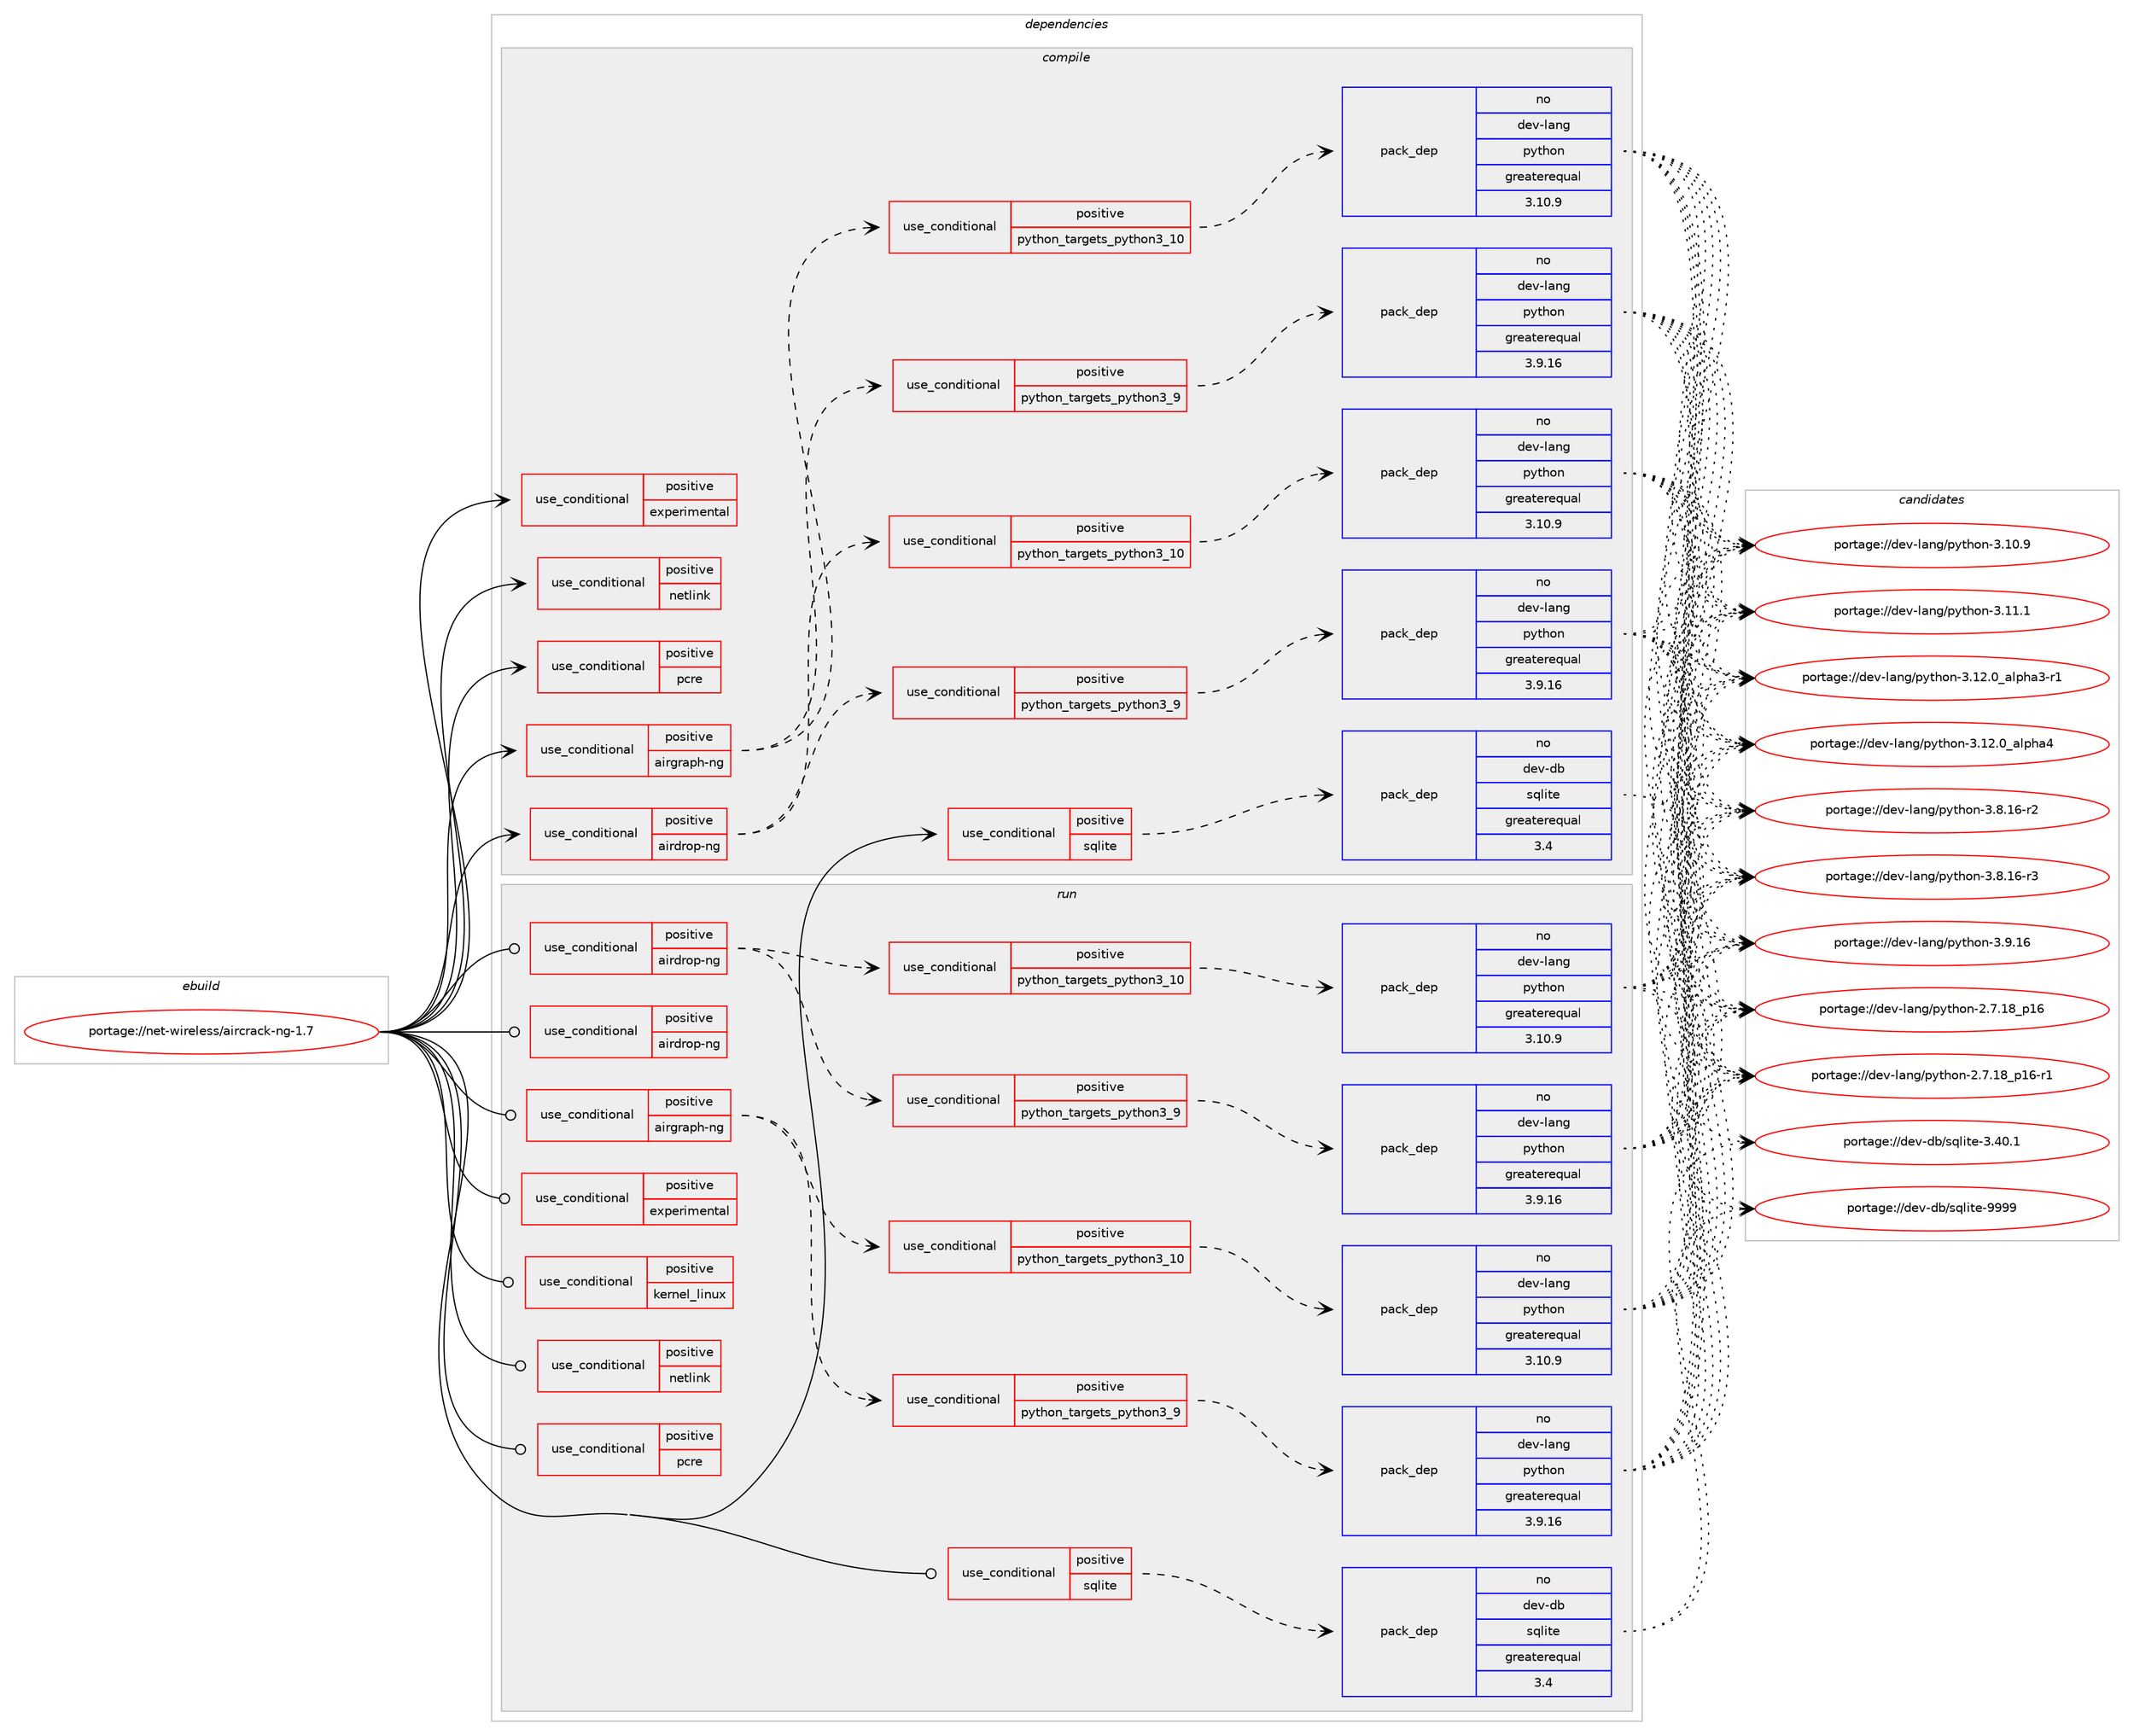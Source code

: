 digraph prolog {

# *************
# Graph options
# *************

newrank=true;
concentrate=true;
compound=true;
graph [rankdir=LR,fontname=Helvetica,fontsize=10,ranksep=1.5];#, ranksep=2.5, nodesep=0.2];
edge  [arrowhead=vee];
node  [fontname=Helvetica,fontsize=10];

# **********
# The ebuild
# **********

subgraph cluster_leftcol {
color=gray;
rank=same;
label=<<i>ebuild</i>>;
id [label="portage://net-wireless/aircrack-ng-1.7", color=red, width=4, href="../net-wireless/aircrack-ng-1.7.svg"];
}

# ****************
# The dependencies
# ****************

subgraph cluster_midcol {
color=gray;
label=<<i>dependencies</i>>;
subgraph cluster_compile {
fillcolor="#eeeeee";
style=filled;
label=<<i>compile</i>>;
subgraph cond471 {
dependency854 [label=<<TABLE BORDER="0" CELLBORDER="1" CELLSPACING="0" CELLPADDING="4"><TR><TD ROWSPAN="3" CELLPADDING="10">use_conditional</TD></TR><TR><TD>positive</TD></TR><TR><TD>airdrop-ng</TD></TR></TABLE>>, shape=none, color=red];
subgraph cond472 {
dependency855 [label=<<TABLE BORDER="0" CELLBORDER="1" CELLSPACING="0" CELLPADDING="4"><TR><TD ROWSPAN="3" CELLPADDING="10">use_conditional</TD></TR><TR><TD>positive</TD></TR><TR><TD>python_targets_python3_9</TD></TR></TABLE>>, shape=none, color=red];
subgraph pack362 {
dependency856 [label=<<TABLE BORDER="0" CELLBORDER="1" CELLSPACING="0" CELLPADDING="4" WIDTH="220"><TR><TD ROWSPAN="6" CELLPADDING="30">pack_dep</TD></TR><TR><TD WIDTH="110">no</TD></TR><TR><TD>dev-lang</TD></TR><TR><TD>python</TD></TR><TR><TD>greaterequal</TD></TR><TR><TD>3.9.16</TD></TR></TABLE>>, shape=none, color=blue];
}
dependency855:e -> dependency856:w [weight=20,style="dashed",arrowhead="vee"];
}
dependency854:e -> dependency855:w [weight=20,style="dashed",arrowhead="vee"];
subgraph cond473 {
dependency857 [label=<<TABLE BORDER="0" CELLBORDER="1" CELLSPACING="0" CELLPADDING="4"><TR><TD ROWSPAN="3" CELLPADDING="10">use_conditional</TD></TR><TR><TD>positive</TD></TR><TR><TD>python_targets_python3_10</TD></TR></TABLE>>, shape=none, color=red];
subgraph pack363 {
dependency858 [label=<<TABLE BORDER="0" CELLBORDER="1" CELLSPACING="0" CELLPADDING="4" WIDTH="220"><TR><TD ROWSPAN="6" CELLPADDING="30">pack_dep</TD></TR><TR><TD WIDTH="110">no</TD></TR><TR><TD>dev-lang</TD></TR><TR><TD>python</TD></TR><TR><TD>greaterequal</TD></TR><TR><TD>3.10.9</TD></TR></TABLE>>, shape=none, color=blue];
}
dependency857:e -> dependency858:w [weight=20,style="dashed",arrowhead="vee"];
}
dependency854:e -> dependency857:w [weight=20,style="dashed",arrowhead="vee"];
}
id:e -> dependency854:w [weight=20,style="solid",arrowhead="vee"];
subgraph cond474 {
dependency859 [label=<<TABLE BORDER="0" CELLBORDER="1" CELLSPACING="0" CELLPADDING="4"><TR><TD ROWSPAN="3" CELLPADDING="10">use_conditional</TD></TR><TR><TD>positive</TD></TR><TR><TD>airgraph-ng</TD></TR></TABLE>>, shape=none, color=red];
subgraph cond475 {
dependency860 [label=<<TABLE BORDER="0" CELLBORDER="1" CELLSPACING="0" CELLPADDING="4"><TR><TD ROWSPAN="3" CELLPADDING="10">use_conditional</TD></TR><TR><TD>positive</TD></TR><TR><TD>python_targets_python3_9</TD></TR></TABLE>>, shape=none, color=red];
subgraph pack364 {
dependency861 [label=<<TABLE BORDER="0" CELLBORDER="1" CELLSPACING="0" CELLPADDING="4" WIDTH="220"><TR><TD ROWSPAN="6" CELLPADDING="30">pack_dep</TD></TR><TR><TD WIDTH="110">no</TD></TR><TR><TD>dev-lang</TD></TR><TR><TD>python</TD></TR><TR><TD>greaterequal</TD></TR><TR><TD>3.9.16</TD></TR></TABLE>>, shape=none, color=blue];
}
dependency860:e -> dependency861:w [weight=20,style="dashed",arrowhead="vee"];
}
dependency859:e -> dependency860:w [weight=20,style="dashed",arrowhead="vee"];
subgraph cond476 {
dependency862 [label=<<TABLE BORDER="0" CELLBORDER="1" CELLSPACING="0" CELLPADDING="4"><TR><TD ROWSPAN="3" CELLPADDING="10">use_conditional</TD></TR><TR><TD>positive</TD></TR><TR><TD>python_targets_python3_10</TD></TR></TABLE>>, shape=none, color=red];
subgraph pack365 {
dependency863 [label=<<TABLE BORDER="0" CELLBORDER="1" CELLSPACING="0" CELLPADDING="4" WIDTH="220"><TR><TD ROWSPAN="6" CELLPADDING="30">pack_dep</TD></TR><TR><TD WIDTH="110">no</TD></TR><TR><TD>dev-lang</TD></TR><TR><TD>python</TD></TR><TR><TD>greaterequal</TD></TR><TR><TD>3.10.9</TD></TR></TABLE>>, shape=none, color=blue];
}
dependency862:e -> dependency863:w [weight=20,style="dashed",arrowhead="vee"];
}
dependency859:e -> dependency862:w [weight=20,style="dashed",arrowhead="vee"];
}
id:e -> dependency859:w [weight=20,style="solid",arrowhead="vee"];
subgraph cond477 {
dependency864 [label=<<TABLE BORDER="0" CELLBORDER="1" CELLSPACING="0" CELLPADDING="4"><TR><TD ROWSPAN="3" CELLPADDING="10">use_conditional</TD></TR><TR><TD>positive</TD></TR><TR><TD>experimental</TD></TR></TABLE>>, shape=none, color=red];
# *** BEGIN UNKNOWN DEPENDENCY TYPE (TODO) ***
# dependency864 -> package_dependency(portage://net-wireless/aircrack-ng-1.7,install,no,sys-libs,zlib,none,[,,],[],[])
# *** END UNKNOWN DEPENDENCY TYPE (TODO) ***

}
id:e -> dependency864:w [weight=20,style="solid",arrowhead="vee"];
subgraph cond478 {
dependency865 [label=<<TABLE BORDER="0" CELLBORDER="1" CELLSPACING="0" CELLPADDING="4"><TR><TD ROWSPAN="3" CELLPADDING="10">use_conditional</TD></TR><TR><TD>positive</TD></TR><TR><TD>netlink</TD></TR></TABLE>>, shape=none, color=red];
# *** BEGIN UNKNOWN DEPENDENCY TYPE (TODO) ***
# dependency865 -> package_dependency(portage://net-wireless/aircrack-ng-1.7,install,no,dev-libs,libnl,none,[,,],[slot(3)],[])
# *** END UNKNOWN DEPENDENCY TYPE (TODO) ***

}
id:e -> dependency865:w [weight=20,style="solid",arrowhead="vee"];
subgraph cond479 {
dependency866 [label=<<TABLE BORDER="0" CELLBORDER="1" CELLSPACING="0" CELLPADDING="4"><TR><TD ROWSPAN="3" CELLPADDING="10">use_conditional</TD></TR><TR><TD>positive</TD></TR><TR><TD>pcre</TD></TR></TABLE>>, shape=none, color=red];
# *** BEGIN UNKNOWN DEPENDENCY TYPE (TODO) ***
# dependency866 -> package_dependency(portage://net-wireless/aircrack-ng-1.7,install,no,dev-libs,libpcre,none,[,,],[],[])
# *** END UNKNOWN DEPENDENCY TYPE (TODO) ***

}
id:e -> dependency866:w [weight=20,style="solid",arrowhead="vee"];
subgraph cond480 {
dependency867 [label=<<TABLE BORDER="0" CELLBORDER="1" CELLSPACING="0" CELLPADDING="4"><TR><TD ROWSPAN="3" CELLPADDING="10">use_conditional</TD></TR><TR><TD>positive</TD></TR><TR><TD>sqlite</TD></TR></TABLE>>, shape=none, color=red];
subgraph pack366 {
dependency868 [label=<<TABLE BORDER="0" CELLBORDER="1" CELLSPACING="0" CELLPADDING="4" WIDTH="220"><TR><TD ROWSPAN="6" CELLPADDING="30">pack_dep</TD></TR><TR><TD WIDTH="110">no</TD></TR><TR><TD>dev-db</TD></TR><TR><TD>sqlite</TD></TR><TR><TD>greaterequal</TD></TR><TR><TD>3.4</TD></TR></TABLE>>, shape=none, color=blue];
}
dependency867:e -> dependency868:w [weight=20,style="dashed",arrowhead="vee"];
}
id:e -> dependency867:w [weight=20,style="solid",arrowhead="vee"];
# *** BEGIN UNKNOWN DEPENDENCY TYPE (TODO) ***
# id -> package_dependency(portage://net-wireless/aircrack-ng-1.7,install,no,dev-libs,libbsd,none,[,,],[],[])
# *** END UNKNOWN DEPENDENCY TYPE (TODO) ***

# *** BEGIN UNKNOWN DEPENDENCY TYPE (TODO) ***
# id -> package_dependency(portage://net-wireless/aircrack-ng-1.7,install,no,dev-libs,openssl,none,[,,],[slot(0),equal],[])
# *** END UNKNOWN DEPENDENCY TYPE (TODO) ***

# *** BEGIN UNKNOWN DEPENDENCY TYPE (TODO) ***
# id -> package_dependency(portage://net-wireless/aircrack-ng-1.7,install,no,net-libs,libpcap,none,[,,],[],[])
# *** END UNKNOWN DEPENDENCY TYPE (TODO) ***

# *** BEGIN UNKNOWN DEPENDENCY TYPE (TODO) ***
# id -> package_dependency(portage://net-wireless/aircrack-ng-1.7,install,no,sys-apps,hwloc,none,[,,],[slot(0),equal],[])
# *** END UNKNOWN DEPENDENCY TYPE (TODO) ***

}
subgraph cluster_compileandrun {
fillcolor="#eeeeee";
style=filled;
label=<<i>compile and run</i>>;
}
subgraph cluster_run {
fillcolor="#eeeeee";
style=filled;
label=<<i>run</i>>;
subgraph cond481 {
dependency869 [label=<<TABLE BORDER="0" CELLBORDER="1" CELLSPACING="0" CELLPADDING="4"><TR><TD ROWSPAN="3" CELLPADDING="10">use_conditional</TD></TR><TR><TD>positive</TD></TR><TR><TD>airdrop-ng</TD></TR></TABLE>>, shape=none, color=red];
subgraph cond482 {
dependency870 [label=<<TABLE BORDER="0" CELLBORDER="1" CELLSPACING="0" CELLPADDING="4"><TR><TD ROWSPAN="3" CELLPADDING="10">use_conditional</TD></TR><TR><TD>positive</TD></TR><TR><TD>python_targets_python3_9</TD></TR></TABLE>>, shape=none, color=red];
subgraph pack367 {
dependency871 [label=<<TABLE BORDER="0" CELLBORDER="1" CELLSPACING="0" CELLPADDING="4" WIDTH="220"><TR><TD ROWSPAN="6" CELLPADDING="30">pack_dep</TD></TR><TR><TD WIDTH="110">no</TD></TR><TR><TD>dev-lang</TD></TR><TR><TD>python</TD></TR><TR><TD>greaterequal</TD></TR><TR><TD>3.9.16</TD></TR></TABLE>>, shape=none, color=blue];
}
dependency870:e -> dependency871:w [weight=20,style="dashed",arrowhead="vee"];
}
dependency869:e -> dependency870:w [weight=20,style="dashed",arrowhead="vee"];
subgraph cond483 {
dependency872 [label=<<TABLE BORDER="0" CELLBORDER="1" CELLSPACING="0" CELLPADDING="4"><TR><TD ROWSPAN="3" CELLPADDING="10">use_conditional</TD></TR><TR><TD>positive</TD></TR><TR><TD>python_targets_python3_10</TD></TR></TABLE>>, shape=none, color=red];
subgraph pack368 {
dependency873 [label=<<TABLE BORDER="0" CELLBORDER="1" CELLSPACING="0" CELLPADDING="4" WIDTH="220"><TR><TD ROWSPAN="6" CELLPADDING="30">pack_dep</TD></TR><TR><TD WIDTH="110">no</TD></TR><TR><TD>dev-lang</TD></TR><TR><TD>python</TD></TR><TR><TD>greaterequal</TD></TR><TR><TD>3.10.9</TD></TR></TABLE>>, shape=none, color=blue];
}
dependency872:e -> dependency873:w [weight=20,style="dashed",arrowhead="vee"];
}
dependency869:e -> dependency872:w [weight=20,style="dashed",arrowhead="vee"];
}
id:e -> dependency869:w [weight=20,style="solid",arrowhead="odot"];
subgraph cond484 {
dependency874 [label=<<TABLE BORDER="0" CELLBORDER="1" CELLSPACING="0" CELLPADDING="4"><TR><TD ROWSPAN="3" CELLPADDING="10">use_conditional</TD></TR><TR><TD>positive</TD></TR><TR><TD>airdrop-ng</TD></TR></TABLE>>, shape=none, color=red];
# *** BEGIN UNKNOWN DEPENDENCY TYPE (TODO) ***
# dependency874 -> package_dependency(portage://net-wireless/aircrack-ng-1.7,run,no,net-wireless,lorcon,none,[,,],[],[use(enable(python),none),use(optenable(python_targets_python3_9),negative),use(optenable(python_targets_python3_10),negative)])
# *** END UNKNOWN DEPENDENCY TYPE (TODO) ***

}
id:e -> dependency874:w [weight=20,style="solid",arrowhead="odot"];
subgraph cond485 {
dependency875 [label=<<TABLE BORDER="0" CELLBORDER="1" CELLSPACING="0" CELLPADDING="4"><TR><TD ROWSPAN="3" CELLPADDING="10">use_conditional</TD></TR><TR><TD>positive</TD></TR><TR><TD>airgraph-ng</TD></TR></TABLE>>, shape=none, color=red];
subgraph cond486 {
dependency876 [label=<<TABLE BORDER="0" CELLBORDER="1" CELLSPACING="0" CELLPADDING="4"><TR><TD ROWSPAN="3" CELLPADDING="10">use_conditional</TD></TR><TR><TD>positive</TD></TR><TR><TD>python_targets_python3_9</TD></TR></TABLE>>, shape=none, color=red];
subgraph pack369 {
dependency877 [label=<<TABLE BORDER="0" CELLBORDER="1" CELLSPACING="0" CELLPADDING="4" WIDTH="220"><TR><TD ROWSPAN="6" CELLPADDING="30">pack_dep</TD></TR><TR><TD WIDTH="110">no</TD></TR><TR><TD>dev-lang</TD></TR><TR><TD>python</TD></TR><TR><TD>greaterequal</TD></TR><TR><TD>3.9.16</TD></TR></TABLE>>, shape=none, color=blue];
}
dependency876:e -> dependency877:w [weight=20,style="dashed",arrowhead="vee"];
}
dependency875:e -> dependency876:w [weight=20,style="dashed",arrowhead="vee"];
subgraph cond487 {
dependency878 [label=<<TABLE BORDER="0" CELLBORDER="1" CELLSPACING="0" CELLPADDING="4"><TR><TD ROWSPAN="3" CELLPADDING="10">use_conditional</TD></TR><TR><TD>positive</TD></TR><TR><TD>python_targets_python3_10</TD></TR></TABLE>>, shape=none, color=red];
subgraph pack370 {
dependency879 [label=<<TABLE BORDER="0" CELLBORDER="1" CELLSPACING="0" CELLPADDING="4" WIDTH="220"><TR><TD ROWSPAN="6" CELLPADDING="30">pack_dep</TD></TR><TR><TD WIDTH="110">no</TD></TR><TR><TD>dev-lang</TD></TR><TR><TD>python</TD></TR><TR><TD>greaterequal</TD></TR><TR><TD>3.10.9</TD></TR></TABLE>>, shape=none, color=blue];
}
dependency878:e -> dependency879:w [weight=20,style="dashed",arrowhead="vee"];
}
dependency875:e -> dependency878:w [weight=20,style="dashed",arrowhead="vee"];
}
id:e -> dependency875:w [weight=20,style="solid",arrowhead="odot"];
subgraph cond488 {
dependency880 [label=<<TABLE BORDER="0" CELLBORDER="1" CELLSPACING="0" CELLPADDING="4"><TR><TD ROWSPAN="3" CELLPADDING="10">use_conditional</TD></TR><TR><TD>positive</TD></TR><TR><TD>experimental</TD></TR></TABLE>>, shape=none, color=red];
# *** BEGIN UNKNOWN DEPENDENCY TYPE (TODO) ***
# dependency880 -> package_dependency(portage://net-wireless/aircrack-ng-1.7,run,no,sys-libs,zlib,none,[,,],[],[])
# *** END UNKNOWN DEPENDENCY TYPE (TODO) ***

}
id:e -> dependency880:w [weight=20,style="solid",arrowhead="odot"];
subgraph cond489 {
dependency881 [label=<<TABLE BORDER="0" CELLBORDER="1" CELLSPACING="0" CELLPADDING="4"><TR><TD ROWSPAN="3" CELLPADDING="10">use_conditional</TD></TR><TR><TD>positive</TD></TR><TR><TD>kernel_linux</TD></TR></TABLE>>, shape=none, color=red];
# *** BEGIN UNKNOWN DEPENDENCY TYPE (TODO) ***
# dependency881 -> package_dependency(portage://net-wireless/aircrack-ng-1.7,run,no,net-wireless,iw,none,[,,],[],[])
# *** END UNKNOWN DEPENDENCY TYPE (TODO) ***

# *** BEGIN UNKNOWN DEPENDENCY TYPE (TODO) ***
# dependency881 -> package_dependency(portage://net-wireless/aircrack-ng-1.7,run,no,net-wireless,wireless-tools,none,[,,],[],[])
# *** END UNKNOWN DEPENDENCY TYPE (TODO) ***

# *** BEGIN UNKNOWN DEPENDENCY TYPE (TODO) ***
# dependency881 -> package_dependency(portage://net-wireless/aircrack-ng-1.7,run,no,sys-apps,ethtool,none,[,,],[],[])
# *** END UNKNOWN DEPENDENCY TYPE (TODO) ***

# *** BEGIN UNKNOWN DEPENDENCY TYPE (TODO) ***
# dependency881 -> package_dependency(portage://net-wireless/aircrack-ng-1.7,run,no,sys-apps,usbutils,none,[,,],[],[])
# *** END UNKNOWN DEPENDENCY TYPE (TODO) ***

# *** BEGIN UNKNOWN DEPENDENCY TYPE (TODO) ***
# dependency881 -> package_dependency(portage://net-wireless/aircrack-ng-1.7,run,no,sys-apps,pciutils,none,[,,],[],[])
# *** END UNKNOWN DEPENDENCY TYPE (TODO) ***

}
id:e -> dependency881:w [weight=20,style="solid",arrowhead="odot"];
subgraph cond490 {
dependency882 [label=<<TABLE BORDER="0" CELLBORDER="1" CELLSPACING="0" CELLPADDING="4"><TR><TD ROWSPAN="3" CELLPADDING="10">use_conditional</TD></TR><TR><TD>positive</TD></TR><TR><TD>netlink</TD></TR></TABLE>>, shape=none, color=red];
# *** BEGIN UNKNOWN DEPENDENCY TYPE (TODO) ***
# dependency882 -> package_dependency(portage://net-wireless/aircrack-ng-1.7,run,no,dev-libs,libnl,none,[,,],[slot(3)],[])
# *** END UNKNOWN DEPENDENCY TYPE (TODO) ***

}
id:e -> dependency882:w [weight=20,style="solid",arrowhead="odot"];
subgraph cond491 {
dependency883 [label=<<TABLE BORDER="0" CELLBORDER="1" CELLSPACING="0" CELLPADDING="4"><TR><TD ROWSPAN="3" CELLPADDING="10">use_conditional</TD></TR><TR><TD>positive</TD></TR><TR><TD>pcre</TD></TR></TABLE>>, shape=none, color=red];
# *** BEGIN UNKNOWN DEPENDENCY TYPE (TODO) ***
# dependency883 -> package_dependency(portage://net-wireless/aircrack-ng-1.7,run,no,dev-libs,libpcre,none,[,,],[],[])
# *** END UNKNOWN DEPENDENCY TYPE (TODO) ***

}
id:e -> dependency883:w [weight=20,style="solid",arrowhead="odot"];
subgraph cond492 {
dependency884 [label=<<TABLE BORDER="0" CELLBORDER="1" CELLSPACING="0" CELLPADDING="4"><TR><TD ROWSPAN="3" CELLPADDING="10">use_conditional</TD></TR><TR><TD>positive</TD></TR><TR><TD>sqlite</TD></TR></TABLE>>, shape=none, color=red];
subgraph pack371 {
dependency885 [label=<<TABLE BORDER="0" CELLBORDER="1" CELLSPACING="0" CELLPADDING="4" WIDTH="220"><TR><TD ROWSPAN="6" CELLPADDING="30">pack_dep</TD></TR><TR><TD WIDTH="110">no</TD></TR><TR><TD>dev-db</TD></TR><TR><TD>sqlite</TD></TR><TR><TD>greaterequal</TD></TR><TR><TD>3.4</TD></TR></TABLE>>, shape=none, color=blue];
}
dependency884:e -> dependency885:w [weight=20,style="dashed",arrowhead="vee"];
}
id:e -> dependency884:w [weight=20,style="solid",arrowhead="odot"];
# *** BEGIN UNKNOWN DEPENDENCY TYPE (TODO) ***
# id -> package_dependency(portage://net-wireless/aircrack-ng-1.7,run,no,dev-libs,libbsd,none,[,,],[],[])
# *** END UNKNOWN DEPENDENCY TYPE (TODO) ***

# *** BEGIN UNKNOWN DEPENDENCY TYPE (TODO) ***
# id -> package_dependency(portage://net-wireless/aircrack-ng-1.7,run,no,dev-libs,openssl,none,[,,],[slot(0),equal],[])
# *** END UNKNOWN DEPENDENCY TYPE (TODO) ***

# *** BEGIN UNKNOWN DEPENDENCY TYPE (TODO) ***
# id -> package_dependency(portage://net-wireless/aircrack-ng-1.7,run,no,net-libs,libpcap,none,[,,],[],[])
# *** END UNKNOWN DEPENDENCY TYPE (TODO) ***

# *** BEGIN UNKNOWN DEPENDENCY TYPE (TODO) ***
# id -> package_dependency(portage://net-wireless/aircrack-ng-1.7,run,no,sys-apps,hwdata,none,[,,],[],[])
# *** END UNKNOWN DEPENDENCY TYPE (TODO) ***

# *** BEGIN UNKNOWN DEPENDENCY TYPE (TODO) ***
# id -> package_dependency(portage://net-wireless/aircrack-ng-1.7,run,no,sys-apps,hwloc,none,[,,],[slot(0),equal],[])
# *** END UNKNOWN DEPENDENCY TYPE (TODO) ***

}
}

# **************
# The candidates
# **************

subgraph cluster_choices {
rank=same;
color=gray;
label=<<i>candidates</i>>;

subgraph choice362 {
color=black;
nodesep=1;
choice10010111845108971101034711212111610411111045504655464956951124954 [label="portage://dev-lang/python-2.7.18_p16", color=red, width=4,href="../dev-lang/python-2.7.18_p16.svg"];
choice100101118451089711010347112121116104111110455046554649569511249544511449 [label="portage://dev-lang/python-2.7.18_p16-r1", color=red, width=4,href="../dev-lang/python-2.7.18_p16-r1.svg"];
choice10010111845108971101034711212111610411111045514649484657 [label="portage://dev-lang/python-3.10.9", color=red, width=4,href="../dev-lang/python-3.10.9.svg"];
choice10010111845108971101034711212111610411111045514649494649 [label="portage://dev-lang/python-3.11.1", color=red, width=4,href="../dev-lang/python-3.11.1.svg"];
choice10010111845108971101034711212111610411111045514649504648959710811210497514511449 [label="portage://dev-lang/python-3.12.0_alpha3-r1", color=red, width=4,href="../dev-lang/python-3.12.0_alpha3-r1.svg"];
choice1001011184510897110103471121211161041111104551464950464895971081121049752 [label="portage://dev-lang/python-3.12.0_alpha4", color=red, width=4,href="../dev-lang/python-3.12.0_alpha4.svg"];
choice100101118451089711010347112121116104111110455146564649544511450 [label="portage://dev-lang/python-3.8.16-r2", color=red, width=4,href="../dev-lang/python-3.8.16-r2.svg"];
choice100101118451089711010347112121116104111110455146564649544511451 [label="portage://dev-lang/python-3.8.16-r3", color=red, width=4,href="../dev-lang/python-3.8.16-r3.svg"];
choice10010111845108971101034711212111610411111045514657464954 [label="portage://dev-lang/python-3.9.16", color=red, width=4,href="../dev-lang/python-3.9.16.svg"];
dependency856:e -> choice10010111845108971101034711212111610411111045504655464956951124954:w [style=dotted,weight="100"];
dependency856:e -> choice100101118451089711010347112121116104111110455046554649569511249544511449:w [style=dotted,weight="100"];
dependency856:e -> choice10010111845108971101034711212111610411111045514649484657:w [style=dotted,weight="100"];
dependency856:e -> choice10010111845108971101034711212111610411111045514649494649:w [style=dotted,weight="100"];
dependency856:e -> choice10010111845108971101034711212111610411111045514649504648959710811210497514511449:w [style=dotted,weight="100"];
dependency856:e -> choice1001011184510897110103471121211161041111104551464950464895971081121049752:w [style=dotted,weight="100"];
dependency856:e -> choice100101118451089711010347112121116104111110455146564649544511450:w [style=dotted,weight="100"];
dependency856:e -> choice100101118451089711010347112121116104111110455146564649544511451:w [style=dotted,weight="100"];
dependency856:e -> choice10010111845108971101034711212111610411111045514657464954:w [style=dotted,weight="100"];
}
subgraph choice363 {
color=black;
nodesep=1;
choice10010111845108971101034711212111610411111045504655464956951124954 [label="portage://dev-lang/python-2.7.18_p16", color=red, width=4,href="../dev-lang/python-2.7.18_p16.svg"];
choice100101118451089711010347112121116104111110455046554649569511249544511449 [label="portage://dev-lang/python-2.7.18_p16-r1", color=red, width=4,href="../dev-lang/python-2.7.18_p16-r1.svg"];
choice10010111845108971101034711212111610411111045514649484657 [label="portage://dev-lang/python-3.10.9", color=red, width=4,href="../dev-lang/python-3.10.9.svg"];
choice10010111845108971101034711212111610411111045514649494649 [label="portage://dev-lang/python-3.11.1", color=red, width=4,href="../dev-lang/python-3.11.1.svg"];
choice10010111845108971101034711212111610411111045514649504648959710811210497514511449 [label="portage://dev-lang/python-3.12.0_alpha3-r1", color=red, width=4,href="../dev-lang/python-3.12.0_alpha3-r1.svg"];
choice1001011184510897110103471121211161041111104551464950464895971081121049752 [label="portage://dev-lang/python-3.12.0_alpha4", color=red, width=4,href="../dev-lang/python-3.12.0_alpha4.svg"];
choice100101118451089711010347112121116104111110455146564649544511450 [label="portage://dev-lang/python-3.8.16-r2", color=red, width=4,href="../dev-lang/python-3.8.16-r2.svg"];
choice100101118451089711010347112121116104111110455146564649544511451 [label="portage://dev-lang/python-3.8.16-r3", color=red, width=4,href="../dev-lang/python-3.8.16-r3.svg"];
choice10010111845108971101034711212111610411111045514657464954 [label="portage://dev-lang/python-3.9.16", color=red, width=4,href="../dev-lang/python-3.9.16.svg"];
dependency858:e -> choice10010111845108971101034711212111610411111045504655464956951124954:w [style=dotted,weight="100"];
dependency858:e -> choice100101118451089711010347112121116104111110455046554649569511249544511449:w [style=dotted,weight="100"];
dependency858:e -> choice10010111845108971101034711212111610411111045514649484657:w [style=dotted,weight="100"];
dependency858:e -> choice10010111845108971101034711212111610411111045514649494649:w [style=dotted,weight="100"];
dependency858:e -> choice10010111845108971101034711212111610411111045514649504648959710811210497514511449:w [style=dotted,weight="100"];
dependency858:e -> choice1001011184510897110103471121211161041111104551464950464895971081121049752:w [style=dotted,weight="100"];
dependency858:e -> choice100101118451089711010347112121116104111110455146564649544511450:w [style=dotted,weight="100"];
dependency858:e -> choice100101118451089711010347112121116104111110455146564649544511451:w [style=dotted,weight="100"];
dependency858:e -> choice10010111845108971101034711212111610411111045514657464954:w [style=dotted,weight="100"];
}
subgraph choice364 {
color=black;
nodesep=1;
choice10010111845108971101034711212111610411111045504655464956951124954 [label="portage://dev-lang/python-2.7.18_p16", color=red, width=4,href="../dev-lang/python-2.7.18_p16.svg"];
choice100101118451089711010347112121116104111110455046554649569511249544511449 [label="portage://dev-lang/python-2.7.18_p16-r1", color=red, width=4,href="../dev-lang/python-2.7.18_p16-r1.svg"];
choice10010111845108971101034711212111610411111045514649484657 [label="portage://dev-lang/python-3.10.9", color=red, width=4,href="../dev-lang/python-3.10.9.svg"];
choice10010111845108971101034711212111610411111045514649494649 [label="portage://dev-lang/python-3.11.1", color=red, width=4,href="../dev-lang/python-3.11.1.svg"];
choice10010111845108971101034711212111610411111045514649504648959710811210497514511449 [label="portage://dev-lang/python-3.12.0_alpha3-r1", color=red, width=4,href="../dev-lang/python-3.12.0_alpha3-r1.svg"];
choice1001011184510897110103471121211161041111104551464950464895971081121049752 [label="portage://dev-lang/python-3.12.0_alpha4", color=red, width=4,href="../dev-lang/python-3.12.0_alpha4.svg"];
choice100101118451089711010347112121116104111110455146564649544511450 [label="portage://dev-lang/python-3.8.16-r2", color=red, width=4,href="../dev-lang/python-3.8.16-r2.svg"];
choice100101118451089711010347112121116104111110455146564649544511451 [label="portage://dev-lang/python-3.8.16-r3", color=red, width=4,href="../dev-lang/python-3.8.16-r3.svg"];
choice10010111845108971101034711212111610411111045514657464954 [label="portage://dev-lang/python-3.9.16", color=red, width=4,href="../dev-lang/python-3.9.16.svg"];
dependency861:e -> choice10010111845108971101034711212111610411111045504655464956951124954:w [style=dotted,weight="100"];
dependency861:e -> choice100101118451089711010347112121116104111110455046554649569511249544511449:w [style=dotted,weight="100"];
dependency861:e -> choice10010111845108971101034711212111610411111045514649484657:w [style=dotted,weight="100"];
dependency861:e -> choice10010111845108971101034711212111610411111045514649494649:w [style=dotted,weight="100"];
dependency861:e -> choice10010111845108971101034711212111610411111045514649504648959710811210497514511449:w [style=dotted,weight="100"];
dependency861:e -> choice1001011184510897110103471121211161041111104551464950464895971081121049752:w [style=dotted,weight="100"];
dependency861:e -> choice100101118451089711010347112121116104111110455146564649544511450:w [style=dotted,weight="100"];
dependency861:e -> choice100101118451089711010347112121116104111110455146564649544511451:w [style=dotted,weight="100"];
dependency861:e -> choice10010111845108971101034711212111610411111045514657464954:w [style=dotted,weight="100"];
}
subgraph choice365 {
color=black;
nodesep=1;
choice10010111845108971101034711212111610411111045504655464956951124954 [label="portage://dev-lang/python-2.7.18_p16", color=red, width=4,href="../dev-lang/python-2.7.18_p16.svg"];
choice100101118451089711010347112121116104111110455046554649569511249544511449 [label="portage://dev-lang/python-2.7.18_p16-r1", color=red, width=4,href="../dev-lang/python-2.7.18_p16-r1.svg"];
choice10010111845108971101034711212111610411111045514649484657 [label="portage://dev-lang/python-3.10.9", color=red, width=4,href="../dev-lang/python-3.10.9.svg"];
choice10010111845108971101034711212111610411111045514649494649 [label="portage://dev-lang/python-3.11.1", color=red, width=4,href="../dev-lang/python-3.11.1.svg"];
choice10010111845108971101034711212111610411111045514649504648959710811210497514511449 [label="portage://dev-lang/python-3.12.0_alpha3-r1", color=red, width=4,href="../dev-lang/python-3.12.0_alpha3-r1.svg"];
choice1001011184510897110103471121211161041111104551464950464895971081121049752 [label="portage://dev-lang/python-3.12.0_alpha4", color=red, width=4,href="../dev-lang/python-3.12.0_alpha4.svg"];
choice100101118451089711010347112121116104111110455146564649544511450 [label="portage://dev-lang/python-3.8.16-r2", color=red, width=4,href="../dev-lang/python-3.8.16-r2.svg"];
choice100101118451089711010347112121116104111110455146564649544511451 [label="portage://dev-lang/python-3.8.16-r3", color=red, width=4,href="../dev-lang/python-3.8.16-r3.svg"];
choice10010111845108971101034711212111610411111045514657464954 [label="portage://dev-lang/python-3.9.16", color=red, width=4,href="../dev-lang/python-3.9.16.svg"];
dependency863:e -> choice10010111845108971101034711212111610411111045504655464956951124954:w [style=dotted,weight="100"];
dependency863:e -> choice100101118451089711010347112121116104111110455046554649569511249544511449:w [style=dotted,weight="100"];
dependency863:e -> choice10010111845108971101034711212111610411111045514649484657:w [style=dotted,weight="100"];
dependency863:e -> choice10010111845108971101034711212111610411111045514649494649:w [style=dotted,weight="100"];
dependency863:e -> choice10010111845108971101034711212111610411111045514649504648959710811210497514511449:w [style=dotted,weight="100"];
dependency863:e -> choice1001011184510897110103471121211161041111104551464950464895971081121049752:w [style=dotted,weight="100"];
dependency863:e -> choice100101118451089711010347112121116104111110455146564649544511450:w [style=dotted,weight="100"];
dependency863:e -> choice100101118451089711010347112121116104111110455146564649544511451:w [style=dotted,weight="100"];
dependency863:e -> choice10010111845108971101034711212111610411111045514657464954:w [style=dotted,weight="100"];
}
subgraph choice366 {
color=black;
nodesep=1;
choice10010111845100984711511310810511610145514652484649 [label="portage://dev-db/sqlite-3.40.1", color=red, width=4,href="../dev-db/sqlite-3.40.1.svg"];
choice1001011184510098471151131081051161014557575757 [label="portage://dev-db/sqlite-9999", color=red, width=4,href="../dev-db/sqlite-9999.svg"];
dependency868:e -> choice10010111845100984711511310810511610145514652484649:w [style=dotted,weight="100"];
dependency868:e -> choice1001011184510098471151131081051161014557575757:w [style=dotted,weight="100"];
}
subgraph choice367 {
color=black;
nodesep=1;
choice10010111845108971101034711212111610411111045504655464956951124954 [label="portage://dev-lang/python-2.7.18_p16", color=red, width=4,href="../dev-lang/python-2.7.18_p16.svg"];
choice100101118451089711010347112121116104111110455046554649569511249544511449 [label="portage://dev-lang/python-2.7.18_p16-r1", color=red, width=4,href="../dev-lang/python-2.7.18_p16-r1.svg"];
choice10010111845108971101034711212111610411111045514649484657 [label="portage://dev-lang/python-3.10.9", color=red, width=4,href="../dev-lang/python-3.10.9.svg"];
choice10010111845108971101034711212111610411111045514649494649 [label="portage://dev-lang/python-3.11.1", color=red, width=4,href="../dev-lang/python-3.11.1.svg"];
choice10010111845108971101034711212111610411111045514649504648959710811210497514511449 [label="portage://dev-lang/python-3.12.0_alpha3-r1", color=red, width=4,href="../dev-lang/python-3.12.0_alpha3-r1.svg"];
choice1001011184510897110103471121211161041111104551464950464895971081121049752 [label="portage://dev-lang/python-3.12.0_alpha4", color=red, width=4,href="../dev-lang/python-3.12.0_alpha4.svg"];
choice100101118451089711010347112121116104111110455146564649544511450 [label="portage://dev-lang/python-3.8.16-r2", color=red, width=4,href="../dev-lang/python-3.8.16-r2.svg"];
choice100101118451089711010347112121116104111110455146564649544511451 [label="portage://dev-lang/python-3.8.16-r3", color=red, width=4,href="../dev-lang/python-3.8.16-r3.svg"];
choice10010111845108971101034711212111610411111045514657464954 [label="portage://dev-lang/python-3.9.16", color=red, width=4,href="../dev-lang/python-3.9.16.svg"];
dependency871:e -> choice10010111845108971101034711212111610411111045504655464956951124954:w [style=dotted,weight="100"];
dependency871:e -> choice100101118451089711010347112121116104111110455046554649569511249544511449:w [style=dotted,weight="100"];
dependency871:e -> choice10010111845108971101034711212111610411111045514649484657:w [style=dotted,weight="100"];
dependency871:e -> choice10010111845108971101034711212111610411111045514649494649:w [style=dotted,weight="100"];
dependency871:e -> choice10010111845108971101034711212111610411111045514649504648959710811210497514511449:w [style=dotted,weight="100"];
dependency871:e -> choice1001011184510897110103471121211161041111104551464950464895971081121049752:w [style=dotted,weight="100"];
dependency871:e -> choice100101118451089711010347112121116104111110455146564649544511450:w [style=dotted,weight="100"];
dependency871:e -> choice100101118451089711010347112121116104111110455146564649544511451:w [style=dotted,weight="100"];
dependency871:e -> choice10010111845108971101034711212111610411111045514657464954:w [style=dotted,weight="100"];
}
subgraph choice368 {
color=black;
nodesep=1;
choice10010111845108971101034711212111610411111045504655464956951124954 [label="portage://dev-lang/python-2.7.18_p16", color=red, width=4,href="../dev-lang/python-2.7.18_p16.svg"];
choice100101118451089711010347112121116104111110455046554649569511249544511449 [label="portage://dev-lang/python-2.7.18_p16-r1", color=red, width=4,href="../dev-lang/python-2.7.18_p16-r1.svg"];
choice10010111845108971101034711212111610411111045514649484657 [label="portage://dev-lang/python-3.10.9", color=red, width=4,href="../dev-lang/python-3.10.9.svg"];
choice10010111845108971101034711212111610411111045514649494649 [label="portage://dev-lang/python-3.11.1", color=red, width=4,href="../dev-lang/python-3.11.1.svg"];
choice10010111845108971101034711212111610411111045514649504648959710811210497514511449 [label="portage://dev-lang/python-3.12.0_alpha3-r1", color=red, width=4,href="../dev-lang/python-3.12.0_alpha3-r1.svg"];
choice1001011184510897110103471121211161041111104551464950464895971081121049752 [label="portage://dev-lang/python-3.12.0_alpha4", color=red, width=4,href="../dev-lang/python-3.12.0_alpha4.svg"];
choice100101118451089711010347112121116104111110455146564649544511450 [label="portage://dev-lang/python-3.8.16-r2", color=red, width=4,href="../dev-lang/python-3.8.16-r2.svg"];
choice100101118451089711010347112121116104111110455146564649544511451 [label="portage://dev-lang/python-3.8.16-r3", color=red, width=4,href="../dev-lang/python-3.8.16-r3.svg"];
choice10010111845108971101034711212111610411111045514657464954 [label="portage://dev-lang/python-3.9.16", color=red, width=4,href="../dev-lang/python-3.9.16.svg"];
dependency873:e -> choice10010111845108971101034711212111610411111045504655464956951124954:w [style=dotted,weight="100"];
dependency873:e -> choice100101118451089711010347112121116104111110455046554649569511249544511449:w [style=dotted,weight="100"];
dependency873:e -> choice10010111845108971101034711212111610411111045514649484657:w [style=dotted,weight="100"];
dependency873:e -> choice10010111845108971101034711212111610411111045514649494649:w [style=dotted,weight="100"];
dependency873:e -> choice10010111845108971101034711212111610411111045514649504648959710811210497514511449:w [style=dotted,weight="100"];
dependency873:e -> choice1001011184510897110103471121211161041111104551464950464895971081121049752:w [style=dotted,weight="100"];
dependency873:e -> choice100101118451089711010347112121116104111110455146564649544511450:w [style=dotted,weight="100"];
dependency873:e -> choice100101118451089711010347112121116104111110455146564649544511451:w [style=dotted,weight="100"];
dependency873:e -> choice10010111845108971101034711212111610411111045514657464954:w [style=dotted,weight="100"];
}
subgraph choice369 {
color=black;
nodesep=1;
choice10010111845108971101034711212111610411111045504655464956951124954 [label="portage://dev-lang/python-2.7.18_p16", color=red, width=4,href="../dev-lang/python-2.7.18_p16.svg"];
choice100101118451089711010347112121116104111110455046554649569511249544511449 [label="portage://dev-lang/python-2.7.18_p16-r1", color=red, width=4,href="../dev-lang/python-2.7.18_p16-r1.svg"];
choice10010111845108971101034711212111610411111045514649484657 [label="portage://dev-lang/python-3.10.9", color=red, width=4,href="../dev-lang/python-3.10.9.svg"];
choice10010111845108971101034711212111610411111045514649494649 [label="portage://dev-lang/python-3.11.1", color=red, width=4,href="../dev-lang/python-3.11.1.svg"];
choice10010111845108971101034711212111610411111045514649504648959710811210497514511449 [label="portage://dev-lang/python-3.12.0_alpha3-r1", color=red, width=4,href="../dev-lang/python-3.12.0_alpha3-r1.svg"];
choice1001011184510897110103471121211161041111104551464950464895971081121049752 [label="portage://dev-lang/python-3.12.0_alpha4", color=red, width=4,href="../dev-lang/python-3.12.0_alpha4.svg"];
choice100101118451089711010347112121116104111110455146564649544511450 [label="portage://dev-lang/python-3.8.16-r2", color=red, width=4,href="../dev-lang/python-3.8.16-r2.svg"];
choice100101118451089711010347112121116104111110455146564649544511451 [label="portage://dev-lang/python-3.8.16-r3", color=red, width=4,href="../dev-lang/python-3.8.16-r3.svg"];
choice10010111845108971101034711212111610411111045514657464954 [label="portage://dev-lang/python-3.9.16", color=red, width=4,href="../dev-lang/python-3.9.16.svg"];
dependency877:e -> choice10010111845108971101034711212111610411111045504655464956951124954:w [style=dotted,weight="100"];
dependency877:e -> choice100101118451089711010347112121116104111110455046554649569511249544511449:w [style=dotted,weight="100"];
dependency877:e -> choice10010111845108971101034711212111610411111045514649484657:w [style=dotted,weight="100"];
dependency877:e -> choice10010111845108971101034711212111610411111045514649494649:w [style=dotted,weight="100"];
dependency877:e -> choice10010111845108971101034711212111610411111045514649504648959710811210497514511449:w [style=dotted,weight="100"];
dependency877:e -> choice1001011184510897110103471121211161041111104551464950464895971081121049752:w [style=dotted,weight="100"];
dependency877:e -> choice100101118451089711010347112121116104111110455146564649544511450:w [style=dotted,weight="100"];
dependency877:e -> choice100101118451089711010347112121116104111110455146564649544511451:w [style=dotted,weight="100"];
dependency877:e -> choice10010111845108971101034711212111610411111045514657464954:w [style=dotted,weight="100"];
}
subgraph choice370 {
color=black;
nodesep=1;
choice10010111845108971101034711212111610411111045504655464956951124954 [label="portage://dev-lang/python-2.7.18_p16", color=red, width=4,href="../dev-lang/python-2.7.18_p16.svg"];
choice100101118451089711010347112121116104111110455046554649569511249544511449 [label="portage://dev-lang/python-2.7.18_p16-r1", color=red, width=4,href="../dev-lang/python-2.7.18_p16-r1.svg"];
choice10010111845108971101034711212111610411111045514649484657 [label="portage://dev-lang/python-3.10.9", color=red, width=4,href="../dev-lang/python-3.10.9.svg"];
choice10010111845108971101034711212111610411111045514649494649 [label="portage://dev-lang/python-3.11.1", color=red, width=4,href="../dev-lang/python-3.11.1.svg"];
choice10010111845108971101034711212111610411111045514649504648959710811210497514511449 [label="portage://dev-lang/python-3.12.0_alpha3-r1", color=red, width=4,href="../dev-lang/python-3.12.0_alpha3-r1.svg"];
choice1001011184510897110103471121211161041111104551464950464895971081121049752 [label="portage://dev-lang/python-3.12.0_alpha4", color=red, width=4,href="../dev-lang/python-3.12.0_alpha4.svg"];
choice100101118451089711010347112121116104111110455146564649544511450 [label="portage://dev-lang/python-3.8.16-r2", color=red, width=4,href="../dev-lang/python-3.8.16-r2.svg"];
choice100101118451089711010347112121116104111110455146564649544511451 [label="portage://dev-lang/python-3.8.16-r3", color=red, width=4,href="../dev-lang/python-3.8.16-r3.svg"];
choice10010111845108971101034711212111610411111045514657464954 [label="portage://dev-lang/python-3.9.16", color=red, width=4,href="../dev-lang/python-3.9.16.svg"];
dependency879:e -> choice10010111845108971101034711212111610411111045504655464956951124954:w [style=dotted,weight="100"];
dependency879:e -> choice100101118451089711010347112121116104111110455046554649569511249544511449:w [style=dotted,weight="100"];
dependency879:e -> choice10010111845108971101034711212111610411111045514649484657:w [style=dotted,weight="100"];
dependency879:e -> choice10010111845108971101034711212111610411111045514649494649:w [style=dotted,weight="100"];
dependency879:e -> choice10010111845108971101034711212111610411111045514649504648959710811210497514511449:w [style=dotted,weight="100"];
dependency879:e -> choice1001011184510897110103471121211161041111104551464950464895971081121049752:w [style=dotted,weight="100"];
dependency879:e -> choice100101118451089711010347112121116104111110455146564649544511450:w [style=dotted,weight="100"];
dependency879:e -> choice100101118451089711010347112121116104111110455146564649544511451:w [style=dotted,weight="100"];
dependency879:e -> choice10010111845108971101034711212111610411111045514657464954:w [style=dotted,weight="100"];
}
subgraph choice371 {
color=black;
nodesep=1;
choice10010111845100984711511310810511610145514652484649 [label="portage://dev-db/sqlite-3.40.1", color=red, width=4,href="../dev-db/sqlite-3.40.1.svg"];
choice1001011184510098471151131081051161014557575757 [label="portage://dev-db/sqlite-9999", color=red, width=4,href="../dev-db/sqlite-9999.svg"];
dependency885:e -> choice10010111845100984711511310810511610145514652484649:w [style=dotted,weight="100"];
dependency885:e -> choice1001011184510098471151131081051161014557575757:w [style=dotted,weight="100"];
}
}

}
